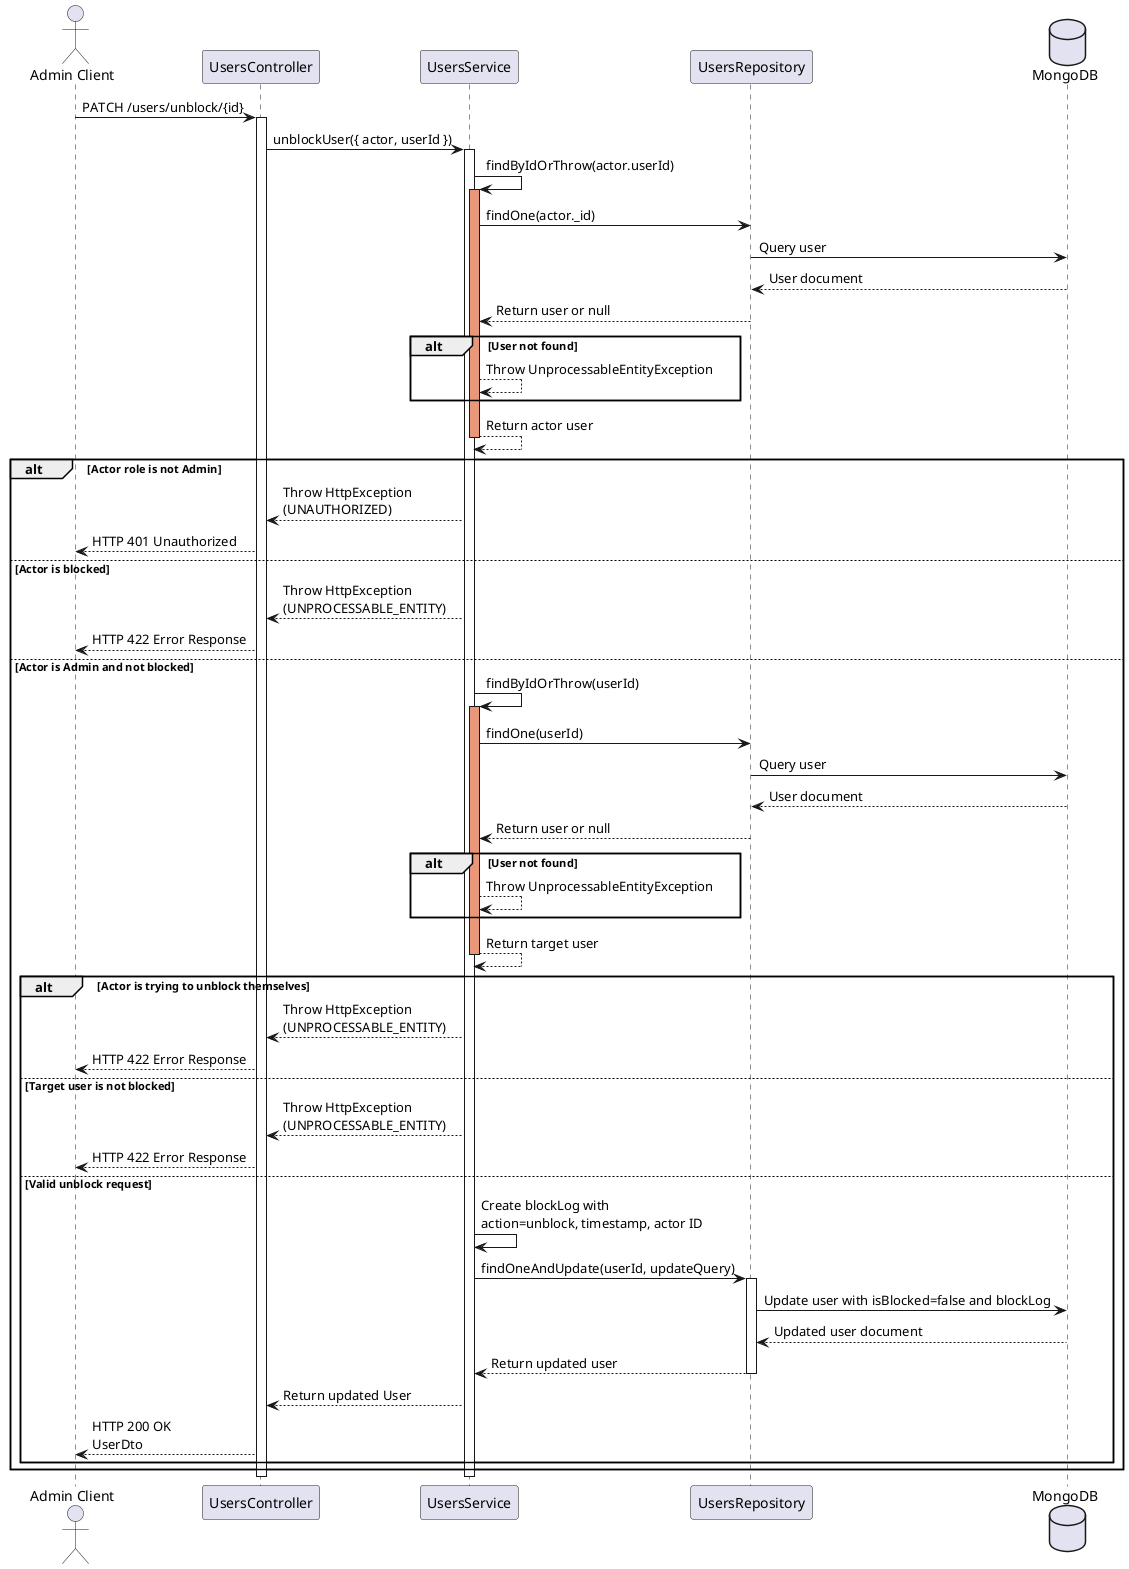 @startuml User Unblock Flow

actor "Admin Client" as Client
participant "UsersController" as Controller
participant "UsersService" as Service
participant "UsersRepository" as Repository
database "MongoDB" as DB

Client -> Controller: PATCH /users/unblock/{id}
activate Controller

Controller -> Service: unblockUser({ actor, userId })
activate Service

Service -> Service: findByIdOrThrow(actor.userId)
activate Service #DarkSalmon
Service -> Repository: findOne(actor._id)
Repository -> DB: Query user
DB --> Repository: User document
Repository --> Service: Return user or null
alt User not found
    Service --> Service: Throw UnprocessableEntityException
end
Service --> Service: Return actor user
deactivate Service

alt Actor role is not Admin
    Service --> Controller: Throw HttpException\n(UNAUTHORIZED)
    Controller --> Client: HTTP 401 Unauthorized
else Actor is blocked
    Service --> Controller: Throw HttpException\n(UNPROCESSABLE_ENTITY)
    Controller --> Client: HTTP 422 Error Response
else Actor is Admin and not blocked
    Service -> Service: findByIdOrThrow(userId)
    activate Service #DarkSalmon
    Service -> Repository: findOne(userId)
    Repository -> DB: Query user
    DB --> Repository: User document
    Repository --> Service: Return user or null
    alt User not found
        Service --> Service: Throw UnprocessableEntityException
    end
    Service --> Service: Return target user
    deactivate Service
    
    alt Actor is trying to unblock themselves
        Service --> Controller: Throw HttpException\n(UNPROCESSABLE_ENTITY)
        Controller --> Client: HTTP 422 Error Response
    else Target user is not blocked
        Service --> Controller: Throw HttpException\n(UNPROCESSABLE_ENTITY)
        Controller --> Client: HTTP 422 Error Response
    else Valid unblock request
        Service -> Service: Create blockLog with\naction=unblock, timestamp, actor ID
        
        Service -> Repository: findOneAndUpdate(userId, updateQuery)
        activate Repository
        Repository -> DB: Update user with isBlocked=false and blockLog
        DB --> Repository: Updated user document
        Repository --> Service: Return updated user
        deactivate Repository
        
        Service --> Controller: Return updated User
        Controller --> Client: HTTP 200 OK\nUserDto
    end
end

deactivate Service
deactivate Controller

@enduml 